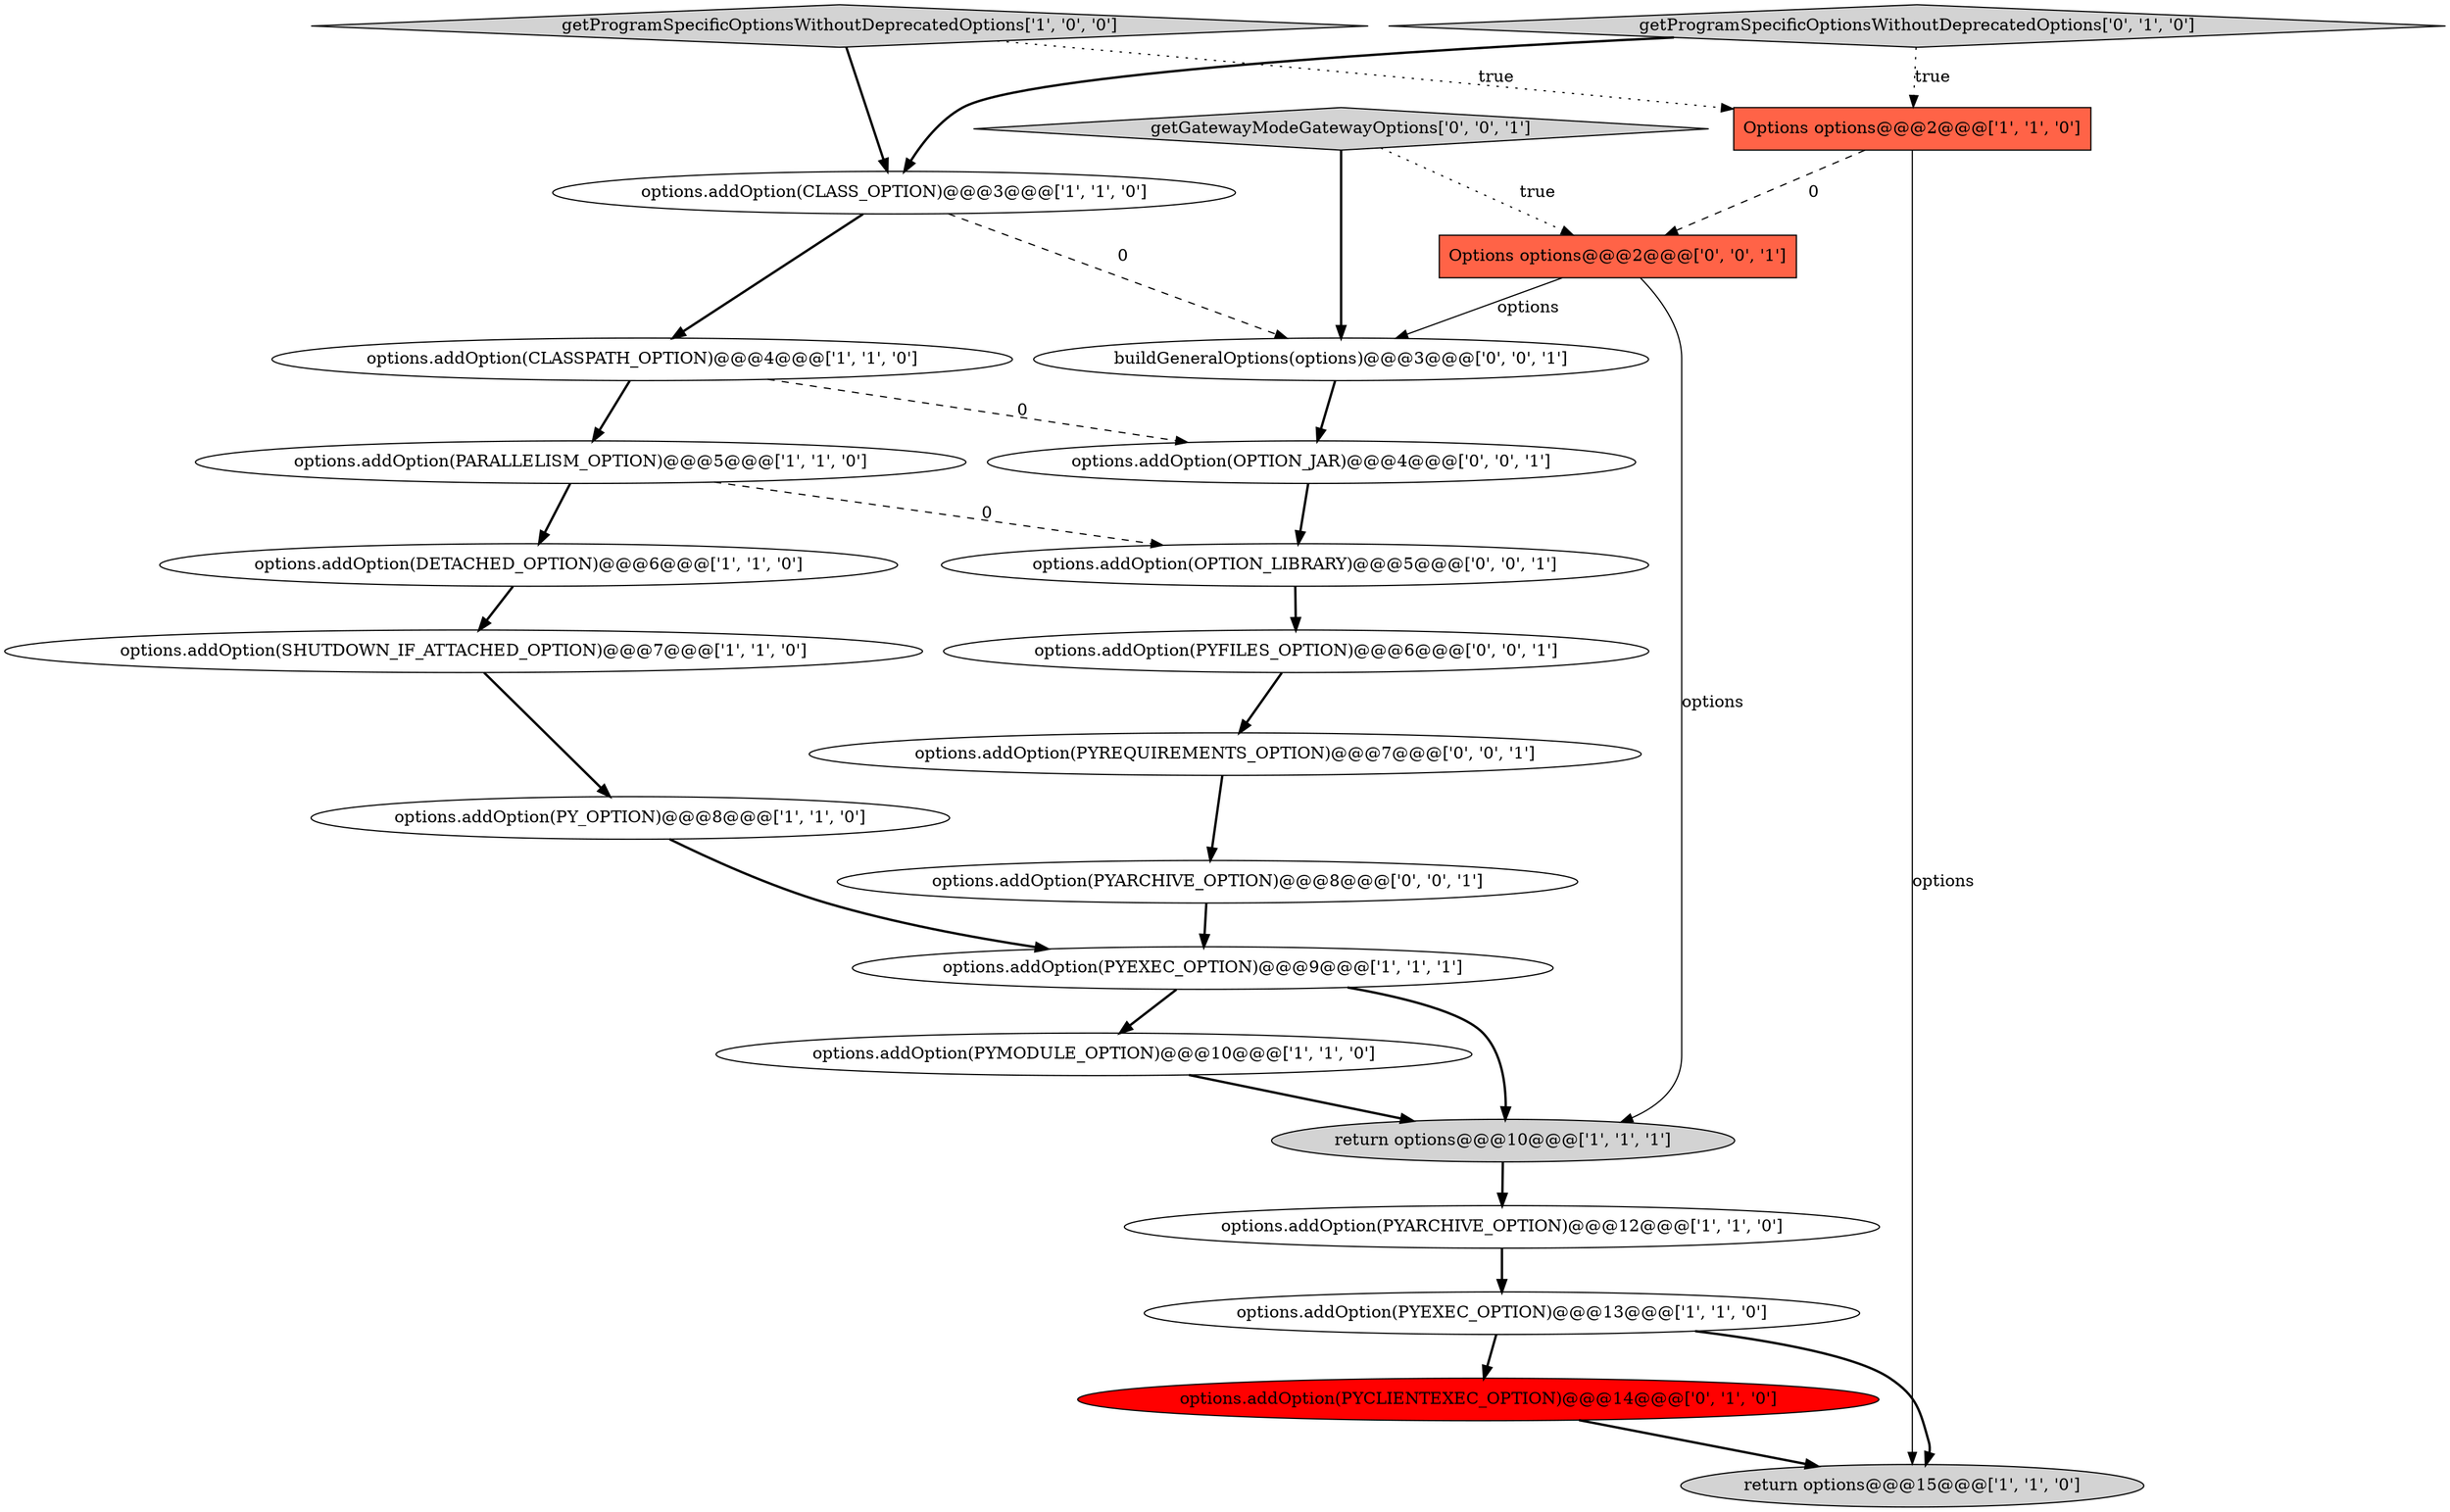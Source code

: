 digraph {
8 [style = filled, label = "options.addOption(DETACHED_OPTION)@@@6@@@['1', '1', '0']", fillcolor = white, shape = ellipse image = "AAA0AAABBB1BBB"];
6 [style = filled, label = "options.addOption(CLASSPATH_OPTION)@@@4@@@['1', '1', '0']", fillcolor = white, shape = ellipse image = "AAA0AAABBB1BBB"];
4 [style = filled, label = "options.addOption(PYMODULE_OPTION)@@@10@@@['1', '1', '0']", fillcolor = white, shape = ellipse image = "AAA0AAABBB1BBB"];
13 [style = filled, label = "options.addOption(PYARCHIVE_OPTION)@@@12@@@['1', '1', '0']", fillcolor = white, shape = ellipse image = "AAA0AAABBB1BBB"];
21 [style = filled, label = "options.addOption(OPTION_LIBRARY)@@@5@@@['0', '0', '1']", fillcolor = white, shape = ellipse image = "AAA0AAABBB3BBB"];
1 [style = filled, label = "getProgramSpecificOptionsWithoutDeprecatedOptions['1', '0', '0']", fillcolor = lightgray, shape = diamond image = "AAA0AAABBB1BBB"];
9 [style = filled, label = "options.addOption(CLASS_OPTION)@@@3@@@['1', '1', '0']", fillcolor = white, shape = ellipse image = "AAA0AAABBB1BBB"];
3 [style = filled, label = "options.addOption(PY_OPTION)@@@8@@@['1', '1', '0']", fillcolor = white, shape = ellipse image = "AAA0AAABBB1BBB"];
15 [style = filled, label = "options.addOption(PYCLIENTEXEC_OPTION)@@@14@@@['0', '1', '0']", fillcolor = red, shape = ellipse image = "AAA1AAABBB2BBB"];
7 [style = filled, label = "options.addOption(PARALLELISM_OPTION)@@@5@@@['1', '1', '0']", fillcolor = white, shape = ellipse image = "AAA0AAABBB1BBB"];
2 [style = filled, label = "options.addOption(SHUTDOWN_IF_ATTACHED_OPTION)@@@7@@@['1', '1', '0']", fillcolor = white, shape = ellipse image = "AAA0AAABBB1BBB"];
22 [style = filled, label = "options.addOption(PYFILES_OPTION)@@@6@@@['0', '0', '1']", fillcolor = white, shape = ellipse image = "AAA0AAABBB3BBB"];
20 [style = filled, label = "options.addOption(PYARCHIVE_OPTION)@@@8@@@['0', '0', '1']", fillcolor = white, shape = ellipse image = "AAA0AAABBB3BBB"];
23 [style = filled, label = "buildGeneralOptions(options)@@@3@@@['0', '0', '1']", fillcolor = white, shape = ellipse image = "AAA0AAABBB3BBB"];
14 [style = filled, label = "getProgramSpecificOptionsWithoutDeprecatedOptions['0', '1', '0']", fillcolor = lightgray, shape = diamond image = "AAA0AAABBB2BBB"];
0 [style = filled, label = "return options@@@15@@@['1', '1', '0']", fillcolor = lightgray, shape = ellipse image = "AAA0AAABBB1BBB"];
11 [style = filled, label = "Options options@@@2@@@['1', '1', '0']", fillcolor = tomato, shape = box image = "AAA0AAABBB1BBB"];
17 [style = filled, label = "getGatewayModeGatewayOptions['0', '0', '1']", fillcolor = lightgray, shape = diamond image = "AAA0AAABBB3BBB"];
18 [style = filled, label = "options.addOption(OPTION_JAR)@@@4@@@['0', '0', '1']", fillcolor = white, shape = ellipse image = "AAA0AAABBB3BBB"];
10 [style = filled, label = "options.addOption(PYEXEC_OPTION)@@@13@@@['1', '1', '0']", fillcolor = white, shape = ellipse image = "AAA0AAABBB1BBB"];
19 [style = filled, label = "options.addOption(PYREQUIREMENTS_OPTION)@@@7@@@['0', '0', '1']", fillcolor = white, shape = ellipse image = "AAA0AAABBB3BBB"];
12 [style = filled, label = "return options@@@10@@@['1', '1', '1']", fillcolor = lightgray, shape = ellipse image = "AAA0AAABBB1BBB"];
5 [style = filled, label = "options.addOption(PYEXEC_OPTION)@@@9@@@['1', '1', '1']", fillcolor = white, shape = ellipse image = "AAA0AAABBB1BBB"];
16 [style = filled, label = "Options options@@@2@@@['0', '0', '1']", fillcolor = tomato, shape = box image = "AAA0AAABBB3BBB"];
13->10 [style = bold, label=""];
11->0 [style = solid, label="options"];
7->21 [style = dashed, label="0"];
10->15 [style = bold, label=""];
22->19 [style = bold, label=""];
11->16 [style = dashed, label="0"];
19->20 [style = bold, label=""];
2->3 [style = bold, label=""];
1->11 [style = dotted, label="true"];
16->12 [style = solid, label="options"];
7->8 [style = bold, label=""];
17->23 [style = bold, label=""];
9->23 [style = dashed, label="0"];
1->9 [style = bold, label=""];
9->6 [style = bold, label=""];
20->5 [style = bold, label=""];
6->18 [style = dashed, label="0"];
17->16 [style = dotted, label="true"];
12->13 [style = bold, label=""];
3->5 [style = bold, label=""];
8->2 [style = bold, label=""];
5->12 [style = bold, label=""];
21->22 [style = bold, label=""];
16->23 [style = solid, label="options"];
15->0 [style = bold, label=""];
10->0 [style = bold, label=""];
5->4 [style = bold, label=""];
4->12 [style = bold, label=""];
14->11 [style = dotted, label="true"];
14->9 [style = bold, label=""];
18->21 [style = bold, label=""];
6->7 [style = bold, label=""];
23->18 [style = bold, label=""];
}
